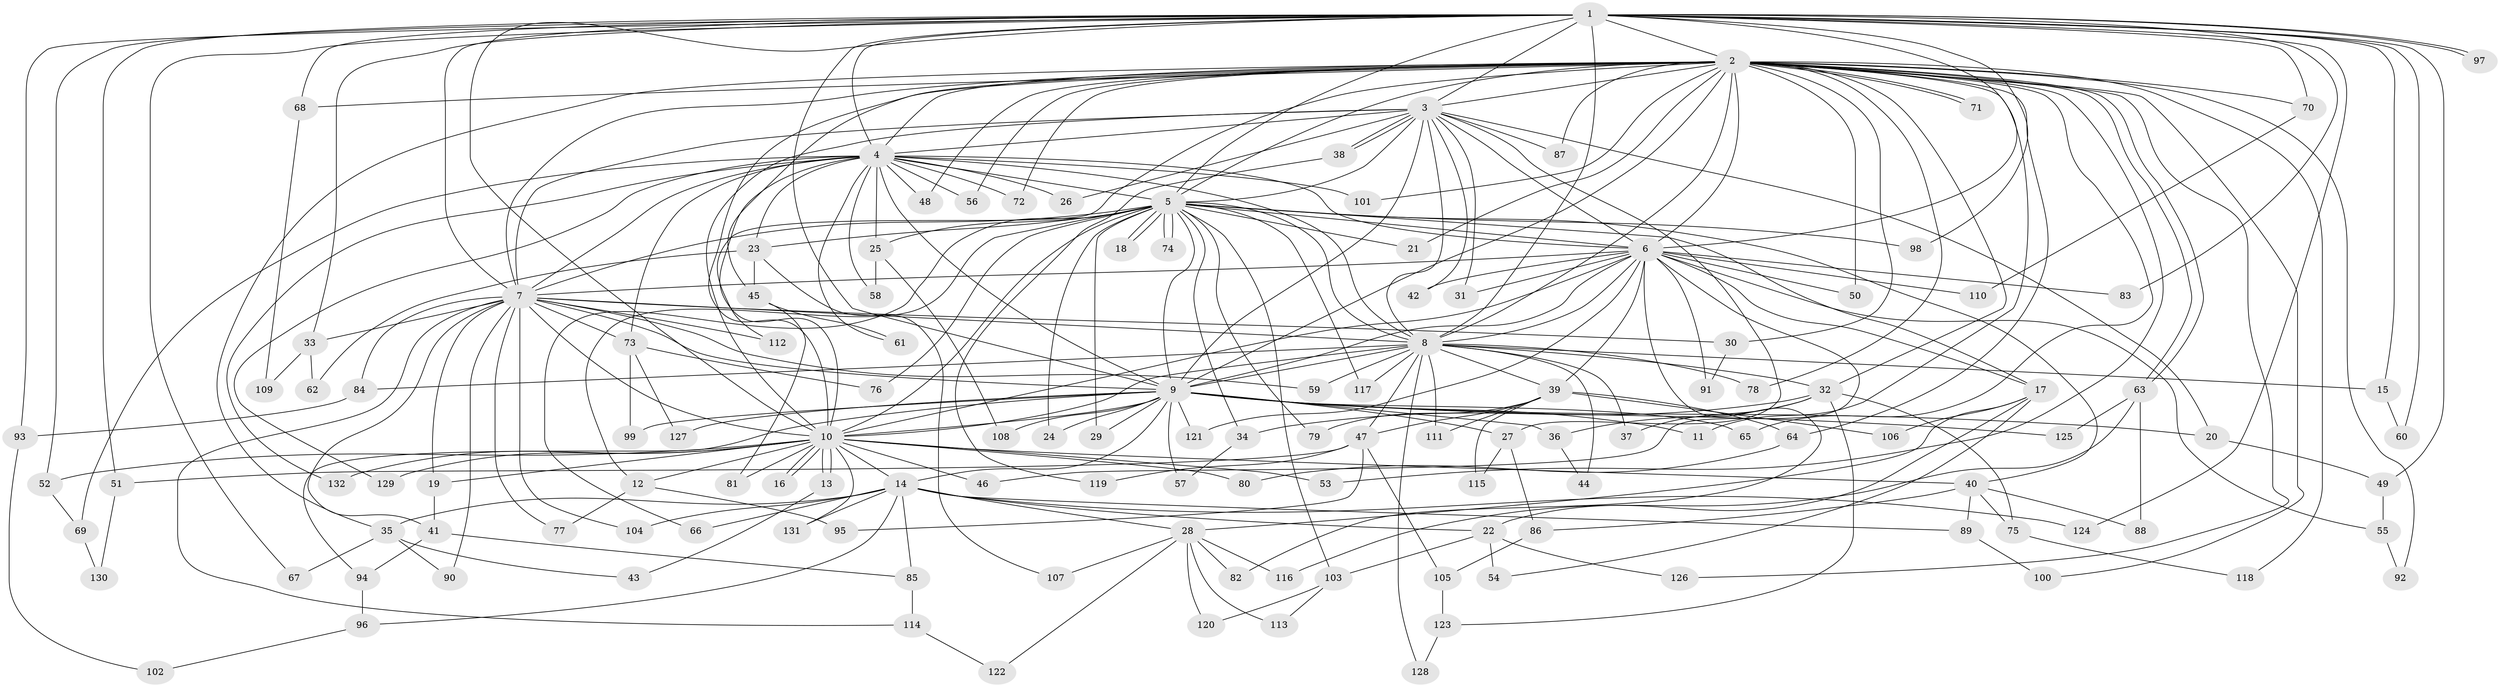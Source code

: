 // coarse degree distribution, {24: 0.030303030303030304, 25: 0.015151515151515152, 14: 0.015151515151515152, 19: 0.045454545454545456, 26: 0.015151515151515152, 18: 0.015151515151515152, 16: 0.015151515151515152, 4: 0.10606060606060606, 3: 0.18181818181818182, 11: 0.030303030303030304, 2: 0.48484848484848486, 8: 0.015151515151515152, 6: 0.030303030303030304}
// Generated by graph-tools (version 1.1) at 2025/17/03/04/25 18:17:16]
// undirected, 132 vertices, 289 edges
graph export_dot {
graph [start="1"]
  node [color=gray90,style=filled];
  1;
  2;
  3;
  4;
  5;
  6;
  7;
  8;
  9;
  10;
  11;
  12;
  13;
  14;
  15;
  16;
  17;
  18;
  19;
  20;
  21;
  22;
  23;
  24;
  25;
  26;
  27;
  28;
  29;
  30;
  31;
  32;
  33;
  34;
  35;
  36;
  37;
  38;
  39;
  40;
  41;
  42;
  43;
  44;
  45;
  46;
  47;
  48;
  49;
  50;
  51;
  52;
  53;
  54;
  55;
  56;
  57;
  58;
  59;
  60;
  61;
  62;
  63;
  64;
  65;
  66;
  67;
  68;
  69;
  70;
  71;
  72;
  73;
  74;
  75;
  76;
  77;
  78;
  79;
  80;
  81;
  82;
  83;
  84;
  85;
  86;
  87;
  88;
  89;
  90;
  91;
  92;
  93;
  94;
  95;
  96;
  97;
  98;
  99;
  100;
  101;
  102;
  103;
  104;
  105;
  106;
  107;
  108;
  109;
  110;
  111;
  112;
  113;
  114;
  115;
  116;
  117;
  118;
  119;
  120;
  121;
  122;
  123;
  124;
  125;
  126;
  127;
  128;
  129;
  130;
  131;
  132;
  1 -- 2;
  1 -- 3;
  1 -- 4;
  1 -- 5;
  1 -- 6;
  1 -- 7;
  1 -- 8;
  1 -- 9;
  1 -- 10;
  1 -- 15;
  1 -- 33;
  1 -- 49;
  1 -- 51;
  1 -- 52;
  1 -- 60;
  1 -- 67;
  1 -- 68;
  1 -- 70;
  1 -- 83;
  1 -- 93;
  1 -- 97;
  1 -- 97;
  1 -- 98;
  1 -- 124;
  2 -- 3;
  2 -- 4;
  2 -- 5;
  2 -- 6;
  2 -- 7;
  2 -- 8;
  2 -- 9;
  2 -- 10;
  2 -- 11;
  2 -- 21;
  2 -- 30;
  2 -- 32;
  2 -- 35;
  2 -- 45;
  2 -- 48;
  2 -- 50;
  2 -- 53;
  2 -- 56;
  2 -- 63;
  2 -- 63;
  2 -- 64;
  2 -- 65;
  2 -- 68;
  2 -- 70;
  2 -- 71;
  2 -- 71;
  2 -- 72;
  2 -- 78;
  2 -- 87;
  2 -- 92;
  2 -- 100;
  2 -- 101;
  2 -- 112;
  2 -- 118;
  2 -- 126;
  3 -- 4;
  3 -- 5;
  3 -- 6;
  3 -- 7;
  3 -- 8;
  3 -- 9;
  3 -- 10;
  3 -- 20;
  3 -- 26;
  3 -- 27;
  3 -- 31;
  3 -- 38;
  3 -- 38;
  3 -- 42;
  3 -- 87;
  4 -- 5;
  4 -- 6;
  4 -- 7;
  4 -- 8;
  4 -- 9;
  4 -- 10;
  4 -- 23;
  4 -- 25;
  4 -- 26;
  4 -- 48;
  4 -- 56;
  4 -- 58;
  4 -- 61;
  4 -- 69;
  4 -- 72;
  4 -- 73;
  4 -- 101;
  4 -- 129;
  4 -- 132;
  5 -- 6;
  5 -- 7;
  5 -- 8;
  5 -- 9;
  5 -- 10;
  5 -- 12;
  5 -- 17;
  5 -- 18;
  5 -- 18;
  5 -- 21;
  5 -- 23;
  5 -- 24;
  5 -- 25;
  5 -- 29;
  5 -- 34;
  5 -- 40;
  5 -- 66;
  5 -- 74;
  5 -- 74;
  5 -- 76;
  5 -- 79;
  5 -- 98;
  5 -- 103;
  5 -- 117;
  6 -- 7;
  6 -- 8;
  6 -- 9;
  6 -- 10;
  6 -- 17;
  6 -- 31;
  6 -- 39;
  6 -- 42;
  6 -- 46;
  6 -- 50;
  6 -- 55;
  6 -- 82;
  6 -- 83;
  6 -- 91;
  6 -- 110;
  6 -- 121;
  7 -- 8;
  7 -- 9;
  7 -- 10;
  7 -- 19;
  7 -- 30;
  7 -- 33;
  7 -- 41;
  7 -- 59;
  7 -- 73;
  7 -- 77;
  7 -- 84;
  7 -- 90;
  7 -- 104;
  7 -- 112;
  7 -- 114;
  8 -- 9;
  8 -- 10;
  8 -- 15;
  8 -- 32;
  8 -- 37;
  8 -- 39;
  8 -- 44;
  8 -- 47;
  8 -- 59;
  8 -- 78;
  8 -- 84;
  8 -- 111;
  8 -- 117;
  8 -- 128;
  9 -- 10;
  9 -- 11;
  9 -- 14;
  9 -- 20;
  9 -- 24;
  9 -- 27;
  9 -- 29;
  9 -- 36;
  9 -- 57;
  9 -- 65;
  9 -- 94;
  9 -- 99;
  9 -- 108;
  9 -- 121;
  9 -- 125;
  9 -- 127;
  10 -- 12;
  10 -- 13;
  10 -- 13;
  10 -- 14;
  10 -- 16;
  10 -- 16;
  10 -- 19;
  10 -- 40;
  10 -- 46;
  10 -- 52;
  10 -- 53;
  10 -- 80;
  10 -- 81;
  10 -- 129;
  10 -- 131;
  10 -- 132;
  12 -- 77;
  12 -- 95;
  13 -- 43;
  14 -- 22;
  14 -- 28;
  14 -- 35;
  14 -- 66;
  14 -- 85;
  14 -- 89;
  14 -- 96;
  14 -- 104;
  14 -- 124;
  14 -- 131;
  15 -- 60;
  17 -- 22;
  17 -- 28;
  17 -- 54;
  17 -- 106;
  19 -- 41;
  20 -- 49;
  22 -- 54;
  22 -- 103;
  22 -- 126;
  23 -- 45;
  23 -- 62;
  23 -- 107;
  25 -- 58;
  25 -- 108;
  27 -- 86;
  27 -- 115;
  28 -- 82;
  28 -- 107;
  28 -- 113;
  28 -- 116;
  28 -- 120;
  28 -- 122;
  30 -- 91;
  32 -- 34;
  32 -- 36;
  32 -- 37;
  32 -- 75;
  32 -- 123;
  33 -- 62;
  33 -- 109;
  34 -- 57;
  35 -- 43;
  35 -- 67;
  35 -- 90;
  36 -- 44;
  38 -- 119;
  39 -- 47;
  39 -- 64;
  39 -- 79;
  39 -- 106;
  39 -- 111;
  39 -- 115;
  40 -- 75;
  40 -- 86;
  40 -- 88;
  40 -- 89;
  41 -- 85;
  41 -- 94;
  45 -- 61;
  45 -- 81;
  47 -- 51;
  47 -- 95;
  47 -- 105;
  47 -- 119;
  49 -- 55;
  51 -- 130;
  52 -- 69;
  55 -- 92;
  63 -- 88;
  63 -- 116;
  63 -- 125;
  64 -- 80;
  68 -- 109;
  69 -- 130;
  70 -- 110;
  73 -- 76;
  73 -- 99;
  73 -- 127;
  75 -- 118;
  84 -- 93;
  85 -- 114;
  86 -- 105;
  89 -- 100;
  93 -- 102;
  94 -- 96;
  96 -- 102;
  103 -- 113;
  103 -- 120;
  105 -- 123;
  114 -- 122;
  123 -- 128;
}
